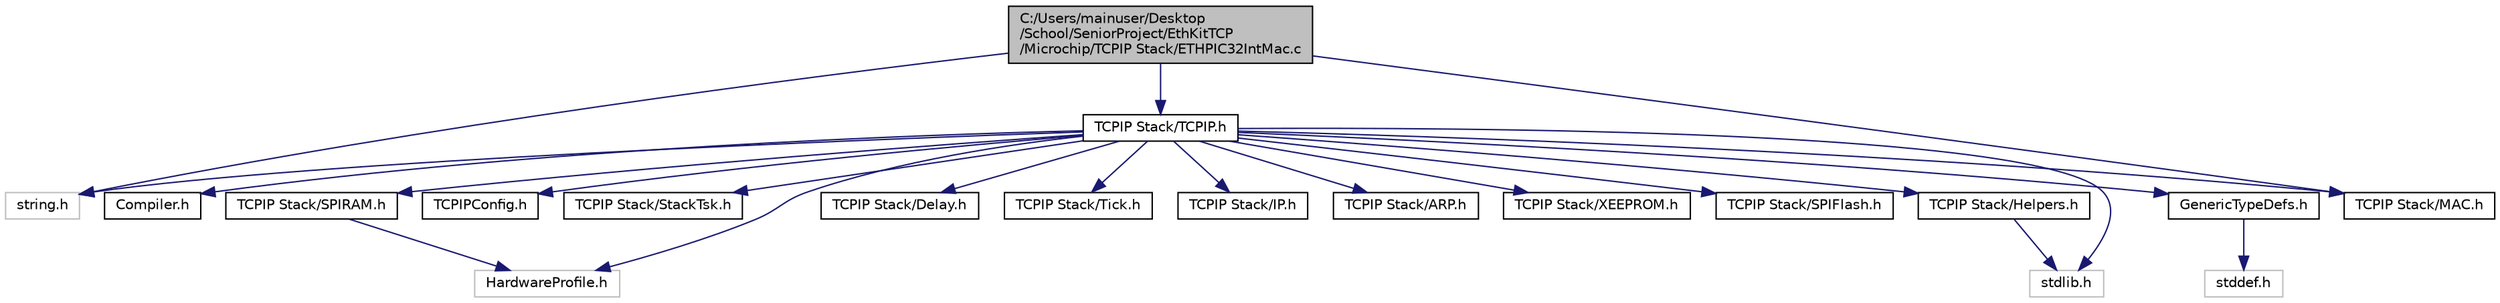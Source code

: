 digraph "C:/Users/mainuser/Desktop/School/SeniorProject/EthKitTCP/Microchip/TCPIP Stack/ETHPIC32IntMac.c"
{
  edge [fontname="Helvetica",fontsize="10",labelfontname="Helvetica",labelfontsize="10"];
  node [fontname="Helvetica",fontsize="10",shape=record];
  Node1 [label="C:/Users/mainuser/Desktop\l/School/SeniorProject/EthKitTCP\l/Microchip/TCPIP Stack/ETHPIC32IntMac.c",height=0.2,width=0.4,color="black", fillcolor="grey75", style="filled", fontcolor="black"];
  Node1 -> Node2 [color="midnightblue",fontsize="10",style="solid"];
  Node2 [label="string.h",height=0.2,width=0.4,color="grey75", fillcolor="white", style="filled"];
  Node1 -> Node3 [color="midnightblue",fontsize="10",style="solid"];
  Node3 [label="TCPIP Stack/TCPIP.h",height=0.2,width=0.4,color="black", fillcolor="white", style="filled",URL="$_t_c_p_i_p_8h.html"];
  Node3 -> Node2 [color="midnightblue",fontsize="10",style="solid"];
  Node3 -> Node4 [color="midnightblue",fontsize="10",style="solid"];
  Node4 [label="stdlib.h",height=0.2,width=0.4,color="grey75", fillcolor="white", style="filled"];
  Node3 -> Node5 [color="midnightblue",fontsize="10",style="solid"];
  Node5 [label="GenericTypeDefs.h",height=0.2,width=0.4,color="black", fillcolor="white", style="filled",URL="$_generic_type_defs_8h.html"];
  Node5 -> Node6 [color="midnightblue",fontsize="10",style="solid"];
  Node6 [label="stddef.h",height=0.2,width=0.4,color="grey75", fillcolor="white", style="filled"];
  Node3 -> Node7 [color="midnightblue",fontsize="10",style="solid"];
  Node7 [label="Compiler.h",height=0.2,width=0.4,color="black", fillcolor="white", style="filled",URL="$_compiler_8h.html"];
  Node3 -> Node8 [color="midnightblue",fontsize="10",style="solid"];
  Node8 [label="HardwareProfile.h",height=0.2,width=0.4,color="grey75", fillcolor="white", style="filled"];
  Node3 -> Node9 [color="midnightblue",fontsize="10",style="solid"];
  Node9 [label="TCPIPConfig.h",height=0.2,width=0.4,color="black", fillcolor="white", style="filled",URL="$_t_c_p_i_p_config_8h.html"];
  Node3 -> Node10 [color="midnightblue",fontsize="10",style="solid"];
  Node10 [label="TCPIP Stack/StackTsk.h",height=0.2,width=0.4,color="black", fillcolor="white", style="filled",URL="$_stack_tsk_8h.html"];
  Node3 -> Node11 [color="midnightblue",fontsize="10",style="solid"];
  Node11 [label="TCPIP Stack/Helpers.h",height=0.2,width=0.4,color="black", fillcolor="white", style="filled",URL="$_helpers_8h.html"];
  Node11 -> Node4 [color="midnightblue",fontsize="10",style="solid"];
  Node3 -> Node12 [color="midnightblue",fontsize="10",style="solid"];
  Node12 [label="TCPIP Stack/Delay.h",height=0.2,width=0.4,color="black", fillcolor="white", style="filled",URL="$_delay_8h.html"];
  Node3 -> Node13 [color="midnightblue",fontsize="10",style="solid"];
  Node13 [label="TCPIP Stack/Tick.h",height=0.2,width=0.4,color="black", fillcolor="white", style="filled",URL="$_tick_8h.html"];
  Node3 -> Node14 [color="midnightblue",fontsize="10",style="solid"];
  Node14 [label="TCPIP Stack/MAC.h",height=0.2,width=0.4,color="black", fillcolor="white", style="filled",URL="$_m_a_c_8h.html"];
  Node3 -> Node15 [color="midnightblue",fontsize="10",style="solid"];
  Node15 [label="TCPIP Stack/IP.h",height=0.2,width=0.4,color="black", fillcolor="white", style="filled",URL="$_i_p_8h.html"];
  Node3 -> Node16 [color="midnightblue",fontsize="10",style="solid"];
  Node16 [label="TCPIP Stack/ARP.h",height=0.2,width=0.4,color="black", fillcolor="white", style="filled",URL="$_a_r_p_8h.html"];
  Node3 -> Node17 [color="midnightblue",fontsize="10",style="solid"];
  Node17 [label="TCPIP Stack/XEEPROM.h",height=0.2,width=0.4,color="black", fillcolor="white", style="filled",URL="$_x_e_e_p_r_o_m_8h.html"];
  Node3 -> Node18 [color="midnightblue",fontsize="10",style="solid"];
  Node18 [label="TCPIP Stack/SPIFlash.h",height=0.2,width=0.4,color="black", fillcolor="white", style="filled",URL="$_s_p_i_flash_8h.html"];
  Node3 -> Node19 [color="midnightblue",fontsize="10",style="solid"];
  Node19 [label="TCPIP Stack/SPIRAM.h",height=0.2,width=0.4,color="black", fillcolor="white", style="filled",URL="$_s_p_i_r_a_m_8h.html"];
  Node19 -> Node8 [color="midnightblue",fontsize="10",style="solid"];
  Node1 -> Node14 [color="midnightblue",fontsize="10",style="solid"];
}
